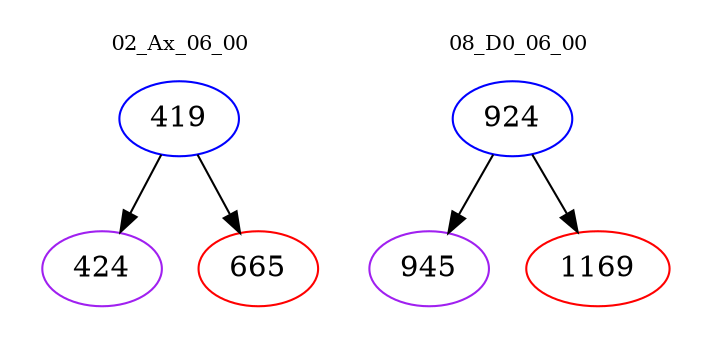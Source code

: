 digraph{
subgraph cluster_0 {
color = white
label = "02_Ax_06_00";
fontsize=10;
T0_419 [label="419", color="blue"]
T0_419 -> T0_424 [color="black"]
T0_424 [label="424", color="purple"]
T0_419 -> T0_665 [color="black"]
T0_665 [label="665", color="red"]
}
subgraph cluster_1 {
color = white
label = "08_D0_06_00";
fontsize=10;
T1_924 [label="924", color="blue"]
T1_924 -> T1_945 [color="black"]
T1_945 [label="945", color="purple"]
T1_924 -> T1_1169 [color="black"]
T1_1169 [label="1169", color="red"]
}
}
